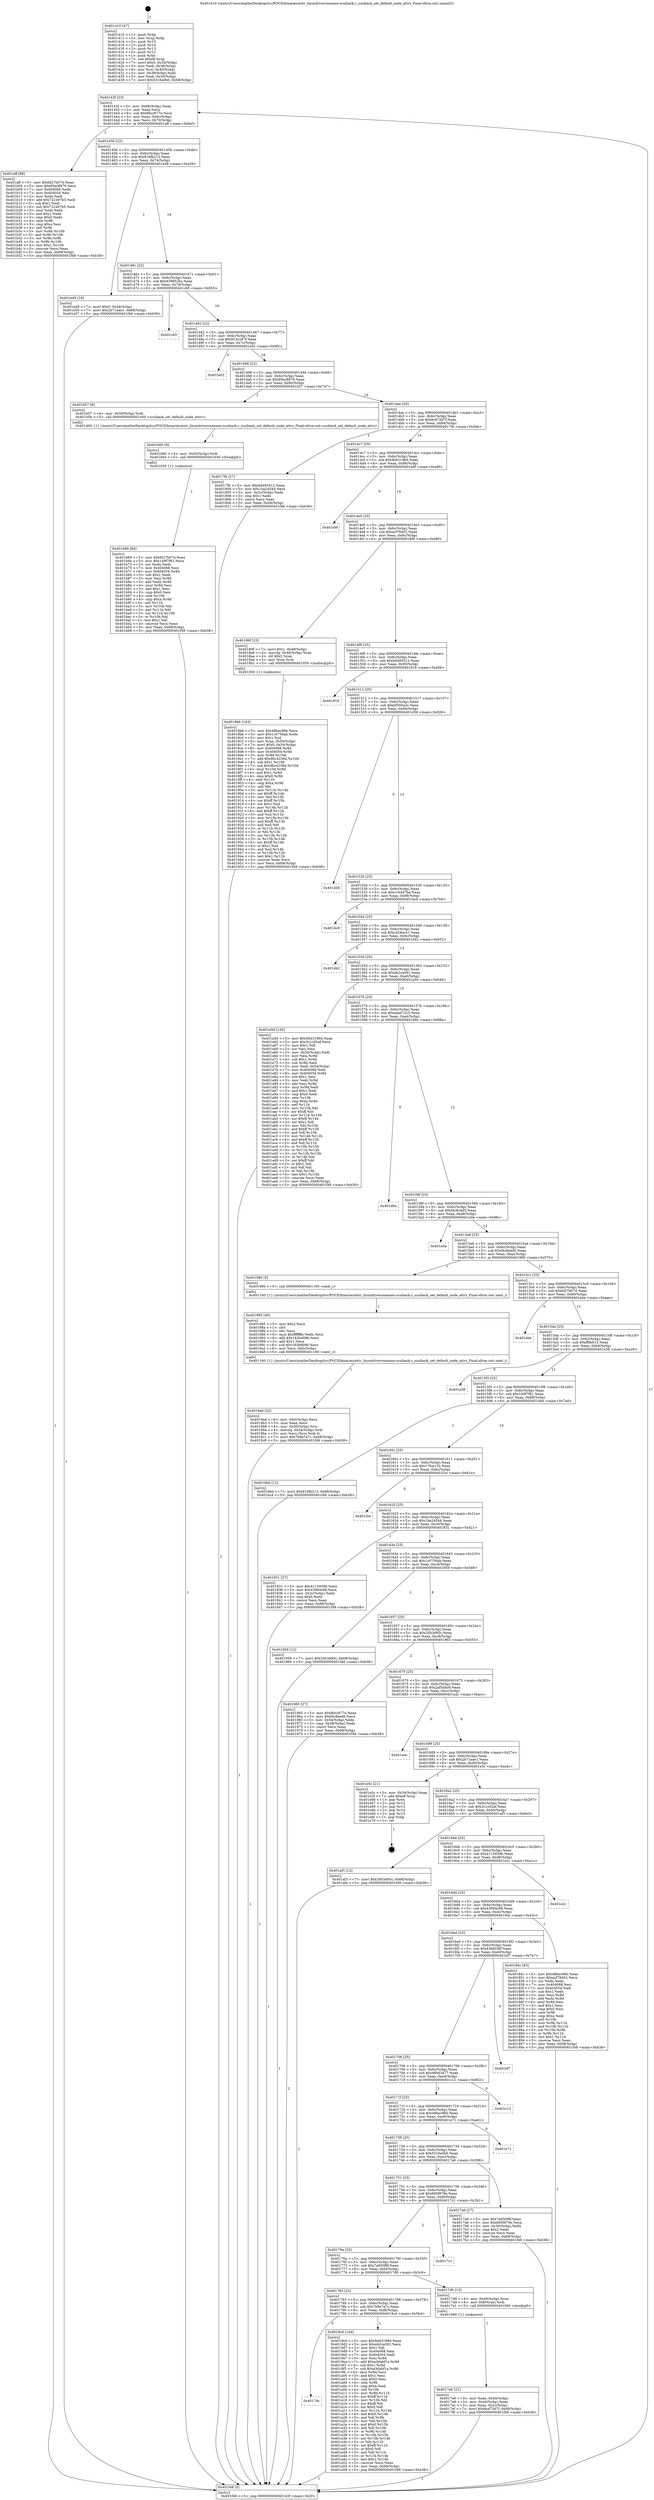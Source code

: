 digraph "0x401410" {
  label = "0x401410 (/mnt/c/Users/mathe/Desktop/tcc/POCII/binaries/extr_linuxdriversxenxen-scsiback.c_scsiback_set_default_node_attrs_Final-ollvm.out::main(0))"
  labelloc = "t"
  node[shape=record]

  Entry [label="",width=0.3,height=0.3,shape=circle,fillcolor=black,style=filled]
  "0x40143f" [label="{
     0x40143f [23]\l
     | [instrs]\l
     &nbsp;&nbsp;0x40143f \<+3\>: mov -0x68(%rbp),%eax\l
     &nbsp;&nbsp;0x401442 \<+2\>: mov %eax,%ecx\l
     &nbsp;&nbsp;0x401444 \<+6\>: sub $0x80cc677e,%ecx\l
     &nbsp;&nbsp;0x40144a \<+3\>: mov %eax,-0x6c(%rbp)\l
     &nbsp;&nbsp;0x40144d \<+3\>: mov %ecx,-0x70(%rbp)\l
     &nbsp;&nbsp;0x401450 \<+6\>: je 0000000000401aff \<main+0x6ef\>\l
  }"]
  "0x401aff" [label="{
     0x401aff [88]\l
     | [instrs]\l
     &nbsp;&nbsp;0x401aff \<+5\>: mov $0xfd27b07d,%eax\l
     &nbsp;&nbsp;0x401b04 \<+5\>: mov $0x95ec8876,%ecx\l
     &nbsp;&nbsp;0x401b09 \<+7\>: mov 0x404068,%edx\l
     &nbsp;&nbsp;0x401b10 \<+7\>: mov 0x404054,%esi\l
     &nbsp;&nbsp;0x401b17 \<+2\>: mov %edx,%edi\l
     &nbsp;&nbsp;0x401b19 \<+6\>: add $0x722497b5,%edi\l
     &nbsp;&nbsp;0x401b1f \<+3\>: sub $0x1,%edi\l
     &nbsp;&nbsp;0x401b22 \<+6\>: sub $0x722497b5,%edi\l
     &nbsp;&nbsp;0x401b28 \<+3\>: imul %edi,%edx\l
     &nbsp;&nbsp;0x401b2b \<+3\>: and $0x1,%edx\l
     &nbsp;&nbsp;0x401b2e \<+3\>: cmp $0x0,%edx\l
     &nbsp;&nbsp;0x401b31 \<+4\>: sete %r8b\l
     &nbsp;&nbsp;0x401b35 \<+3\>: cmp $0xa,%esi\l
     &nbsp;&nbsp;0x401b38 \<+4\>: setl %r9b\l
     &nbsp;&nbsp;0x401b3c \<+3\>: mov %r8b,%r10b\l
     &nbsp;&nbsp;0x401b3f \<+3\>: and %r9b,%r10b\l
     &nbsp;&nbsp;0x401b42 \<+3\>: xor %r9b,%r8b\l
     &nbsp;&nbsp;0x401b45 \<+3\>: or %r8b,%r10b\l
     &nbsp;&nbsp;0x401b48 \<+4\>: test $0x1,%r10b\l
     &nbsp;&nbsp;0x401b4c \<+3\>: cmovne %ecx,%eax\l
     &nbsp;&nbsp;0x401b4f \<+3\>: mov %eax,-0x68(%rbp)\l
     &nbsp;&nbsp;0x401b52 \<+5\>: jmp 0000000000401f48 \<main+0xb38\>\l
  }"]
  "0x401456" [label="{
     0x401456 [22]\l
     | [instrs]\l
     &nbsp;&nbsp;0x401456 \<+5\>: jmp 000000000040145b \<main+0x4b\>\l
     &nbsp;&nbsp;0x40145b \<+3\>: mov -0x6c(%rbp),%eax\l
     &nbsp;&nbsp;0x40145e \<+5\>: sub $0x816fb213,%eax\l
     &nbsp;&nbsp;0x401463 \<+3\>: mov %eax,-0x74(%rbp)\l
     &nbsp;&nbsp;0x401466 \<+6\>: je 0000000000401e49 \<main+0xa39\>\l
  }"]
  Exit [label="",width=0.3,height=0.3,shape=circle,fillcolor=black,style=filled,peripheries=2]
  "0x401e49" [label="{
     0x401e49 [19]\l
     | [instrs]\l
     &nbsp;&nbsp;0x401e49 \<+7\>: movl $0x0,-0x34(%rbp)\l
     &nbsp;&nbsp;0x401e50 \<+7\>: movl $0x2b71aae1,-0x68(%rbp)\l
     &nbsp;&nbsp;0x401e57 \<+5\>: jmp 0000000000401f48 \<main+0xb38\>\l
  }"]
  "0x40146c" [label="{
     0x40146c [22]\l
     | [instrs]\l
     &nbsp;&nbsp;0x40146c \<+5\>: jmp 0000000000401471 \<main+0x61\>\l
     &nbsp;&nbsp;0x401471 \<+3\>: mov -0x6c(%rbp),%eax\l
     &nbsp;&nbsp;0x401474 \<+5\>: sub $0x839952bc,%eax\l
     &nbsp;&nbsp;0x401479 \<+3\>: mov %eax,-0x78(%rbp)\l
     &nbsp;&nbsp;0x40147c \<+6\>: je 0000000000401c65 \<main+0x855\>\l
  }"]
  "0x401b69" [label="{
     0x401b69 [84]\l
     | [instrs]\l
     &nbsp;&nbsp;0x401b69 \<+5\>: mov $0xfd27b07d,%eax\l
     &nbsp;&nbsp;0x401b6e \<+5\>: mov $0x149f7f81,%ecx\l
     &nbsp;&nbsp;0x401b73 \<+2\>: xor %edx,%edx\l
     &nbsp;&nbsp;0x401b75 \<+7\>: mov 0x404068,%esi\l
     &nbsp;&nbsp;0x401b7c \<+8\>: mov 0x404054,%r8d\l
     &nbsp;&nbsp;0x401b84 \<+3\>: sub $0x1,%edx\l
     &nbsp;&nbsp;0x401b87 \<+3\>: mov %esi,%r9d\l
     &nbsp;&nbsp;0x401b8a \<+3\>: add %edx,%r9d\l
     &nbsp;&nbsp;0x401b8d \<+4\>: imul %r9d,%esi\l
     &nbsp;&nbsp;0x401b91 \<+3\>: and $0x1,%esi\l
     &nbsp;&nbsp;0x401b94 \<+3\>: cmp $0x0,%esi\l
     &nbsp;&nbsp;0x401b97 \<+4\>: sete %r10b\l
     &nbsp;&nbsp;0x401b9b \<+4\>: cmp $0xa,%r8d\l
     &nbsp;&nbsp;0x401b9f \<+4\>: setl %r11b\l
     &nbsp;&nbsp;0x401ba3 \<+3\>: mov %r10b,%bl\l
     &nbsp;&nbsp;0x401ba6 \<+3\>: and %r11b,%bl\l
     &nbsp;&nbsp;0x401ba9 \<+3\>: xor %r11b,%r10b\l
     &nbsp;&nbsp;0x401bac \<+3\>: or %r10b,%bl\l
     &nbsp;&nbsp;0x401baf \<+3\>: test $0x1,%bl\l
     &nbsp;&nbsp;0x401bb2 \<+3\>: cmovne %ecx,%eax\l
     &nbsp;&nbsp;0x401bb5 \<+3\>: mov %eax,-0x68(%rbp)\l
     &nbsp;&nbsp;0x401bb8 \<+5\>: jmp 0000000000401f48 \<main+0xb38\>\l
  }"]
  "0x401c65" [label="{
     0x401c65\l
  }", style=dashed]
  "0x401482" [label="{
     0x401482 [22]\l
     | [instrs]\l
     &nbsp;&nbsp;0x401482 \<+5\>: jmp 0000000000401487 \<main+0x77\>\l
     &nbsp;&nbsp;0x401487 \<+3\>: mov -0x6c(%rbp),%eax\l
     &nbsp;&nbsp;0x40148a \<+5\>: sub $0x913c287f,%eax\l
     &nbsp;&nbsp;0x40148f \<+3\>: mov %eax,-0x7c(%rbp)\l
     &nbsp;&nbsp;0x401492 \<+6\>: je 0000000000401e02 \<main+0x9f2\>\l
  }"]
  "0x401b60" [label="{
     0x401b60 [9]\l
     | [instrs]\l
     &nbsp;&nbsp;0x401b60 \<+4\>: mov -0x50(%rbp),%rdi\l
     &nbsp;&nbsp;0x401b64 \<+5\>: call 0000000000401030 \<free@plt\>\l
     | [calls]\l
     &nbsp;&nbsp;0x401030 \{1\} (unknown)\l
  }"]
  "0x401e02" [label="{
     0x401e02\l
  }", style=dashed]
  "0x401498" [label="{
     0x401498 [22]\l
     | [instrs]\l
     &nbsp;&nbsp;0x401498 \<+5\>: jmp 000000000040149d \<main+0x8d\>\l
     &nbsp;&nbsp;0x40149d \<+3\>: mov -0x6c(%rbp),%eax\l
     &nbsp;&nbsp;0x4014a0 \<+5\>: sub $0x95ec8876,%eax\l
     &nbsp;&nbsp;0x4014a5 \<+3\>: mov %eax,-0x80(%rbp)\l
     &nbsp;&nbsp;0x4014a8 \<+6\>: je 0000000000401b57 \<main+0x747\>\l
  }"]
  "0x40179c" [label="{
     0x40179c\l
  }", style=dashed]
  "0x401b57" [label="{
     0x401b57 [9]\l
     | [instrs]\l
     &nbsp;&nbsp;0x401b57 \<+4\>: mov -0x50(%rbp),%rdi\l
     &nbsp;&nbsp;0x401b5b \<+5\>: call 0000000000401400 \<scsiback_set_default_node_attrs\>\l
     | [calls]\l
     &nbsp;&nbsp;0x401400 \{1\} (/mnt/c/Users/mathe/Desktop/tcc/POCII/binaries/extr_linuxdriversxenxen-scsiback.c_scsiback_set_default_node_attrs_Final-ollvm.out::scsiback_set_default_node_attrs)\l
  }"]
  "0x4014ae" [label="{
     0x4014ae [25]\l
     | [instrs]\l
     &nbsp;&nbsp;0x4014ae \<+5\>: jmp 00000000004014b3 \<main+0xa3\>\l
     &nbsp;&nbsp;0x4014b3 \<+3\>: mov -0x6c(%rbp),%eax\l
     &nbsp;&nbsp;0x4014b6 \<+5\>: sub $0x9cd73d7f,%eax\l
     &nbsp;&nbsp;0x4014bb \<+6\>: mov %eax,-0x84(%rbp)\l
     &nbsp;&nbsp;0x4014c1 \<+6\>: je 00000000004017fb \<main+0x3eb\>\l
  }"]
  "0x4019cd" [label="{
     0x4019cd [144]\l
     | [instrs]\l
     &nbsp;&nbsp;0x4019cd \<+5\>: mov $0x9d43196d,%eax\l
     &nbsp;&nbsp;0x4019d2 \<+5\>: mov $0xeb2ca591,%ecx\l
     &nbsp;&nbsp;0x4019d7 \<+2\>: mov $0x1,%dl\l
     &nbsp;&nbsp;0x4019d9 \<+7\>: mov 0x404068,%esi\l
     &nbsp;&nbsp;0x4019e0 \<+7\>: mov 0x404054,%edi\l
     &nbsp;&nbsp;0x4019e7 \<+3\>: mov %esi,%r8d\l
     &nbsp;&nbsp;0x4019ea \<+7\>: add $0xa3dabf1a,%r8d\l
     &nbsp;&nbsp;0x4019f1 \<+4\>: sub $0x1,%r8d\l
     &nbsp;&nbsp;0x4019f5 \<+7\>: sub $0xa3dabf1a,%r8d\l
     &nbsp;&nbsp;0x4019fc \<+4\>: imul %r8d,%esi\l
     &nbsp;&nbsp;0x401a00 \<+3\>: and $0x1,%esi\l
     &nbsp;&nbsp;0x401a03 \<+3\>: cmp $0x0,%esi\l
     &nbsp;&nbsp;0x401a06 \<+4\>: sete %r9b\l
     &nbsp;&nbsp;0x401a0a \<+3\>: cmp $0xa,%edi\l
     &nbsp;&nbsp;0x401a0d \<+4\>: setl %r10b\l
     &nbsp;&nbsp;0x401a11 \<+3\>: mov %r9b,%r11b\l
     &nbsp;&nbsp;0x401a14 \<+4\>: xor $0xff,%r11b\l
     &nbsp;&nbsp;0x401a18 \<+3\>: mov %r10b,%bl\l
     &nbsp;&nbsp;0x401a1b \<+3\>: xor $0xff,%bl\l
     &nbsp;&nbsp;0x401a1e \<+3\>: xor $0x0,%dl\l
     &nbsp;&nbsp;0x401a21 \<+3\>: mov %r11b,%r14b\l
     &nbsp;&nbsp;0x401a24 \<+4\>: and $0x0,%r14b\l
     &nbsp;&nbsp;0x401a28 \<+3\>: and %dl,%r9b\l
     &nbsp;&nbsp;0x401a2b \<+3\>: mov %bl,%r15b\l
     &nbsp;&nbsp;0x401a2e \<+4\>: and $0x0,%r15b\l
     &nbsp;&nbsp;0x401a32 \<+3\>: and %dl,%r10b\l
     &nbsp;&nbsp;0x401a35 \<+3\>: or %r9b,%r14b\l
     &nbsp;&nbsp;0x401a38 \<+3\>: or %r10b,%r15b\l
     &nbsp;&nbsp;0x401a3b \<+3\>: xor %r15b,%r14b\l
     &nbsp;&nbsp;0x401a3e \<+3\>: or %bl,%r11b\l
     &nbsp;&nbsp;0x401a41 \<+4\>: xor $0xff,%r11b\l
     &nbsp;&nbsp;0x401a45 \<+3\>: or $0x0,%dl\l
     &nbsp;&nbsp;0x401a48 \<+3\>: and %dl,%r11b\l
     &nbsp;&nbsp;0x401a4b \<+3\>: or %r11b,%r14b\l
     &nbsp;&nbsp;0x401a4e \<+4\>: test $0x1,%r14b\l
     &nbsp;&nbsp;0x401a52 \<+3\>: cmovne %ecx,%eax\l
     &nbsp;&nbsp;0x401a55 \<+3\>: mov %eax,-0x68(%rbp)\l
     &nbsp;&nbsp;0x401a58 \<+5\>: jmp 0000000000401f48 \<main+0xb38\>\l
  }"]
  "0x4017fb" [label="{
     0x4017fb [27]\l
     | [instrs]\l
     &nbsp;&nbsp;0x4017fb \<+5\>: mov $0xbd493512,%eax\l
     &nbsp;&nbsp;0x401800 \<+5\>: mov $0x1ba24544,%ecx\l
     &nbsp;&nbsp;0x401805 \<+3\>: mov -0x2c(%rbp),%edx\l
     &nbsp;&nbsp;0x401808 \<+3\>: cmp $0x1,%edx\l
     &nbsp;&nbsp;0x40180b \<+3\>: cmovl %ecx,%eax\l
     &nbsp;&nbsp;0x40180e \<+3\>: mov %eax,-0x68(%rbp)\l
     &nbsp;&nbsp;0x401811 \<+5\>: jmp 0000000000401f48 \<main+0xb38\>\l
  }"]
  "0x4014c7" [label="{
     0x4014c7 [25]\l
     | [instrs]\l
     &nbsp;&nbsp;0x4014c7 \<+5\>: jmp 00000000004014cc \<main+0xbc\>\l
     &nbsp;&nbsp;0x4014cc \<+3\>: mov -0x6c(%rbp),%eax\l
     &nbsp;&nbsp;0x4014cf \<+5\>: sub $0x9d43196d,%eax\l
     &nbsp;&nbsp;0x4014d4 \<+6\>: mov %eax,-0x88(%rbp)\l
     &nbsp;&nbsp;0x4014da \<+6\>: je 0000000000401e9f \<main+0xa8f\>\l
  }"]
  "0x4019ad" [label="{
     0x4019ad [32]\l
     | [instrs]\l
     &nbsp;&nbsp;0x4019ad \<+6\>: mov -0xfc(%rbp),%ecx\l
     &nbsp;&nbsp;0x4019b3 \<+3\>: imul %eax,%ecx\l
     &nbsp;&nbsp;0x4019b6 \<+4\>: mov -0x50(%rbp),%rsi\l
     &nbsp;&nbsp;0x4019ba \<+4\>: movslq -0x54(%rbp),%rdi\l
     &nbsp;&nbsp;0x4019be \<+3\>: mov %ecx,(%rsi,%rdi,4)\l
     &nbsp;&nbsp;0x4019c1 \<+7\>: movl $0x7b9e7a7c,-0x68(%rbp)\l
     &nbsp;&nbsp;0x4019c8 \<+5\>: jmp 0000000000401f48 \<main+0xb38\>\l
  }"]
  "0x401e9f" [label="{
     0x401e9f\l
  }", style=dashed]
  "0x4014e0" [label="{
     0x4014e0 [25]\l
     | [instrs]\l
     &nbsp;&nbsp;0x4014e0 \<+5\>: jmp 00000000004014e5 \<main+0xd5\>\l
     &nbsp;&nbsp;0x4014e5 \<+3\>: mov -0x6c(%rbp),%eax\l
     &nbsp;&nbsp;0x4014e8 \<+5\>: sub $0xacf78402,%eax\l
     &nbsp;&nbsp;0x4014ed \<+6\>: mov %eax,-0x8c(%rbp)\l
     &nbsp;&nbsp;0x4014f3 \<+6\>: je 000000000040189f \<main+0x48f\>\l
  }"]
  "0x401985" [label="{
     0x401985 [40]\l
     | [instrs]\l
     &nbsp;&nbsp;0x401985 \<+5\>: mov $0x2,%ecx\l
     &nbsp;&nbsp;0x40198a \<+1\>: cltd\l
     &nbsp;&nbsp;0x40198b \<+2\>: idiv %ecx\l
     &nbsp;&nbsp;0x40198d \<+6\>: imul $0xfffffffe,%edx,%ecx\l
     &nbsp;&nbsp;0x401993 \<+6\>: add $0x183bd096,%ecx\l
     &nbsp;&nbsp;0x401999 \<+3\>: add $0x1,%ecx\l
     &nbsp;&nbsp;0x40199c \<+6\>: sub $0x183bd096,%ecx\l
     &nbsp;&nbsp;0x4019a2 \<+6\>: mov %ecx,-0xfc(%rbp)\l
     &nbsp;&nbsp;0x4019a8 \<+5\>: call 0000000000401160 \<next_i\>\l
     | [calls]\l
     &nbsp;&nbsp;0x401160 \{1\} (/mnt/c/Users/mathe/Desktop/tcc/POCII/binaries/extr_linuxdriversxenxen-scsiback.c_scsiback_set_default_node_attrs_Final-ollvm.out::next_i)\l
  }"]
  "0x40189f" [label="{
     0x40189f [23]\l
     | [instrs]\l
     &nbsp;&nbsp;0x40189f \<+7\>: movl $0x1,-0x48(%rbp)\l
     &nbsp;&nbsp;0x4018a6 \<+4\>: movslq -0x48(%rbp),%rax\l
     &nbsp;&nbsp;0x4018aa \<+4\>: shl $0x2,%rax\l
     &nbsp;&nbsp;0x4018ae \<+3\>: mov %rax,%rdi\l
     &nbsp;&nbsp;0x4018b1 \<+5\>: call 0000000000401050 \<malloc@plt\>\l
     | [calls]\l
     &nbsp;&nbsp;0x401050 \{1\} (unknown)\l
  }"]
  "0x4014f9" [label="{
     0x4014f9 [25]\l
     | [instrs]\l
     &nbsp;&nbsp;0x4014f9 \<+5\>: jmp 00000000004014fe \<main+0xee\>\l
     &nbsp;&nbsp;0x4014fe \<+3\>: mov -0x6c(%rbp),%eax\l
     &nbsp;&nbsp;0x401501 \<+5\>: sub $0xbd493512,%eax\l
     &nbsp;&nbsp;0x401506 \<+6\>: mov %eax,-0x90(%rbp)\l
     &nbsp;&nbsp;0x40150c \<+6\>: je 0000000000401816 \<main+0x406\>\l
  }"]
  "0x4018b6" [label="{
     0x4018b6 [163]\l
     | [instrs]\l
     &nbsp;&nbsp;0x4018b6 \<+5\>: mov $0x48bec96b,%ecx\l
     &nbsp;&nbsp;0x4018bb \<+5\>: mov $0x1c0756ab,%edx\l
     &nbsp;&nbsp;0x4018c0 \<+3\>: mov $0x1,%sil\l
     &nbsp;&nbsp;0x4018c3 \<+4\>: mov %rax,-0x50(%rbp)\l
     &nbsp;&nbsp;0x4018c7 \<+7\>: movl $0x0,-0x54(%rbp)\l
     &nbsp;&nbsp;0x4018ce \<+8\>: mov 0x404068,%r8d\l
     &nbsp;&nbsp;0x4018d6 \<+8\>: mov 0x404054,%r9d\l
     &nbsp;&nbsp;0x4018de \<+3\>: mov %r8d,%r10d\l
     &nbsp;&nbsp;0x4018e1 \<+7\>: add $0x9bc4236d,%r10d\l
     &nbsp;&nbsp;0x4018e8 \<+4\>: sub $0x1,%r10d\l
     &nbsp;&nbsp;0x4018ec \<+7\>: sub $0x9bc4236d,%r10d\l
     &nbsp;&nbsp;0x4018f3 \<+4\>: imul %r10d,%r8d\l
     &nbsp;&nbsp;0x4018f7 \<+4\>: and $0x1,%r8d\l
     &nbsp;&nbsp;0x4018fb \<+4\>: cmp $0x0,%r8d\l
     &nbsp;&nbsp;0x4018ff \<+4\>: sete %r11b\l
     &nbsp;&nbsp;0x401903 \<+4\>: cmp $0xa,%r9d\l
     &nbsp;&nbsp;0x401907 \<+3\>: setl %bl\l
     &nbsp;&nbsp;0x40190a \<+3\>: mov %r11b,%r14b\l
     &nbsp;&nbsp;0x40190d \<+4\>: xor $0xff,%r14b\l
     &nbsp;&nbsp;0x401911 \<+3\>: mov %bl,%r15b\l
     &nbsp;&nbsp;0x401914 \<+4\>: xor $0xff,%r15b\l
     &nbsp;&nbsp;0x401918 \<+4\>: xor $0x1,%sil\l
     &nbsp;&nbsp;0x40191c \<+3\>: mov %r14b,%r12b\l
     &nbsp;&nbsp;0x40191f \<+4\>: and $0xff,%r12b\l
     &nbsp;&nbsp;0x401923 \<+3\>: and %sil,%r11b\l
     &nbsp;&nbsp;0x401926 \<+3\>: mov %r15b,%r13b\l
     &nbsp;&nbsp;0x401929 \<+4\>: and $0xff,%r13b\l
     &nbsp;&nbsp;0x40192d \<+3\>: and %sil,%bl\l
     &nbsp;&nbsp;0x401930 \<+3\>: or %r11b,%r12b\l
     &nbsp;&nbsp;0x401933 \<+3\>: or %bl,%r13b\l
     &nbsp;&nbsp;0x401936 \<+3\>: xor %r13b,%r12b\l
     &nbsp;&nbsp;0x401939 \<+3\>: or %r15b,%r14b\l
     &nbsp;&nbsp;0x40193c \<+4\>: xor $0xff,%r14b\l
     &nbsp;&nbsp;0x401940 \<+4\>: or $0x1,%sil\l
     &nbsp;&nbsp;0x401944 \<+3\>: and %sil,%r14b\l
     &nbsp;&nbsp;0x401947 \<+3\>: or %r14b,%r12b\l
     &nbsp;&nbsp;0x40194a \<+4\>: test $0x1,%r12b\l
     &nbsp;&nbsp;0x40194e \<+3\>: cmovne %edx,%ecx\l
     &nbsp;&nbsp;0x401951 \<+3\>: mov %ecx,-0x68(%rbp)\l
     &nbsp;&nbsp;0x401954 \<+5\>: jmp 0000000000401f48 \<main+0xb38\>\l
  }"]
  "0x401816" [label="{
     0x401816\l
  }", style=dashed]
  "0x401512" [label="{
     0x401512 [25]\l
     | [instrs]\l
     &nbsp;&nbsp;0x401512 \<+5\>: jmp 0000000000401517 \<main+0x107\>\l
     &nbsp;&nbsp;0x401517 \<+3\>: mov -0x6c(%rbp),%eax\l
     &nbsp;&nbsp;0x40151a \<+5\>: sub $0xbf595a2c,%eax\l
     &nbsp;&nbsp;0x40151f \<+6\>: mov %eax,-0x94(%rbp)\l
     &nbsp;&nbsp;0x401525 \<+6\>: je 0000000000401d36 \<main+0x926\>\l
  }"]
  "0x4017e6" [label="{
     0x4017e6 [21]\l
     | [instrs]\l
     &nbsp;&nbsp;0x4017e6 \<+3\>: mov %eax,-0x44(%rbp)\l
     &nbsp;&nbsp;0x4017e9 \<+3\>: mov -0x44(%rbp),%eax\l
     &nbsp;&nbsp;0x4017ec \<+3\>: mov %eax,-0x2c(%rbp)\l
     &nbsp;&nbsp;0x4017ef \<+7\>: movl $0x9cd73d7f,-0x68(%rbp)\l
     &nbsp;&nbsp;0x4017f6 \<+5\>: jmp 0000000000401f48 \<main+0xb38\>\l
  }"]
  "0x401d36" [label="{
     0x401d36\l
  }", style=dashed]
  "0x40152b" [label="{
     0x40152b [25]\l
     | [instrs]\l
     &nbsp;&nbsp;0x40152b \<+5\>: jmp 0000000000401530 \<main+0x120\>\l
     &nbsp;&nbsp;0x401530 \<+3\>: mov -0x6c(%rbp),%eax\l
     &nbsp;&nbsp;0x401533 \<+5\>: sub $0xc164d7ba,%eax\l
     &nbsp;&nbsp;0x401538 \<+6\>: mov %eax,-0x98(%rbp)\l
     &nbsp;&nbsp;0x40153e \<+6\>: je 0000000000401bc9 \<main+0x7b9\>\l
  }"]
  "0x401783" [label="{
     0x401783 [25]\l
     | [instrs]\l
     &nbsp;&nbsp;0x401783 \<+5\>: jmp 0000000000401788 \<main+0x378\>\l
     &nbsp;&nbsp;0x401788 \<+3\>: mov -0x6c(%rbp),%eax\l
     &nbsp;&nbsp;0x40178b \<+5\>: sub $0x7b9e7a7c,%eax\l
     &nbsp;&nbsp;0x401790 \<+6\>: mov %eax,-0xf8(%rbp)\l
     &nbsp;&nbsp;0x401796 \<+6\>: je 00000000004019cd \<main+0x5bd\>\l
  }"]
  "0x401bc9" [label="{
     0x401bc9\l
  }", style=dashed]
  "0x401544" [label="{
     0x401544 [25]\l
     | [instrs]\l
     &nbsp;&nbsp;0x401544 \<+5\>: jmp 0000000000401549 \<main+0x139\>\l
     &nbsp;&nbsp;0x401549 \<+3\>: mov -0x6c(%rbp),%eax\l
     &nbsp;&nbsp;0x40154c \<+5\>: sub $0xc428ac41,%eax\l
     &nbsp;&nbsp;0x401551 \<+6\>: mov %eax,-0x9c(%rbp)\l
     &nbsp;&nbsp;0x401557 \<+6\>: je 0000000000401d42 \<main+0x932\>\l
  }"]
  "0x4017d9" [label="{
     0x4017d9 [13]\l
     | [instrs]\l
     &nbsp;&nbsp;0x4017d9 \<+4\>: mov -0x40(%rbp),%rax\l
     &nbsp;&nbsp;0x4017dd \<+4\>: mov 0x8(%rax),%rdi\l
     &nbsp;&nbsp;0x4017e1 \<+5\>: call 0000000000401060 \<atoi@plt\>\l
     | [calls]\l
     &nbsp;&nbsp;0x401060 \{1\} (unknown)\l
  }"]
  "0x401d42" [label="{
     0x401d42\l
  }", style=dashed]
  "0x40155d" [label="{
     0x40155d [25]\l
     | [instrs]\l
     &nbsp;&nbsp;0x40155d \<+5\>: jmp 0000000000401562 \<main+0x152\>\l
     &nbsp;&nbsp;0x401562 \<+3\>: mov -0x6c(%rbp),%eax\l
     &nbsp;&nbsp;0x401565 \<+5\>: sub $0xeb2ca591,%eax\l
     &nbsp;&nbsp;0x40156a \<+6\>: mov %eax,-0xa0(%rbp)\l
     &nbsp;&nbsp;0x401570 \<+6\>: je 0000000000401a5d \<main+0x64d\>\l
  }"]
  "0x40176a" [label="{
     0x40176a [25]\l
     | [instrs]\l
     &nbsp;&nbsp;0x40176a \<+5\>: jmp 000000000040176f \<main+0x35f\>\l
     &nbsp;&nbsp;0x40176f \<+3\>: mov -0x6c(%rbp),%eax\l
     &nbsp;&nbsp;0x401772 \<+5\>: sub $0x7a650f8f,%eax\l
     &nbsp;&nbsp;0x401777 \<+6\>: mov %eax,-0xf4(%rbp)\l
     &nbsp;&nbsp;0x40177d \<+6\>: je 00000000004017d9 \<main+0x3c9\>\l
  }"]
  "0x401a5d" [label="{
     0x401a5d [150]\l
     | [instrs]\l
     &nbsp;&nbsp;0x401a5d \<+5\>: mov $0x9d43196d,%eax\l
     &nbsp;&nbsp;0x401a62 \<+5\>: mov $0x3c1c02af,%ecx\l
     &nbsp;&nbsp;0x401a67 \<+2\>: mov $0x1,%dl\l
     &nbsp;&nbsp;0x401a69 \<+2\>: xor %esi,%esi\l
     &nbsp;&nbsp;0x401a6b \<+3\>: mov -0x54(%rbp),%edi\l
     &nbsp;&nbsp;0x401a6e \<+3\>: mov %esi,%r8d\l
     &nbsp;&nbsp;0x401a71 \<+4\>: sub $0x1,%r8d\l
     &nbsp;&nbsp;0x401a75 \<+3\>: sub %r8d,%edi\l
     &nbsp;&nbsp;0x401a78 \<+3\>: mov %edi,-0x54(%rbp)\l
     &nbsp;&nbsp;0x401a7b \<+7\>: mov 0x404068,%edi\l
     &nbsp;&nbsp;0x401a82 \<+8\>: mov 0x404054,%r8d\l
     &nbsp;&nbsp;0x401a8a \<+3\>: sub $0x1,%esi\l
     &nbsp;&nbsp;0x401a8d \<+3\>: mov %edi,%r9d\l
     &nbsp;&nbsp;0x401a90 \<+3\>: add %esi,%r9d\l
     &nbsp;&nbsp;0x401a93 \<+4\>: imul %r9d,%edi\l
     &nbsp;&nbsp;0x401a97 \<+3\>: and $0x1,%edi\l
     &nbsp;&nbsp;0x401a9a \<+3\>: cmp $0x0,%edi\l
     &nbsp;&nbsp;0x401a9d \<+4\>: sete %r10b\l
     &nbsp;&nbsp;0x401aa1 \<+4\>: cmp $0xa,%r8d\l
     &nbsp;&nbsp;0x401aa5 \<+4\>: setl %r11b\l
     &nbsp;&nbsp;0x401aa9 \<+3\>: mov %r10b,%bl\l
     &nbsp;&nbsp;0x401aac \<+3\>: xor $0xff,%bl\l
     &nbsp;&nbsp;0x401aaf \<+3\>: mov %r11b,%r14b\l
     &nbsp;&nbsp;0x401ab2 \<+4\>: xor $0xff,%r14b\l
     &nbsp;&nbsp;0x401ab6 \<+3\>: xor $0x1,%dl\l
     &nbsp;&nbsp;0x401ab9 \<+3\>: mov %bl,%r15b\l
     &nbsp;&nbsp;0x401abc \<+4\>: and $0xff,%r15b\l
     &nbsp;&nbsp;0x401ac0 \<+3\>: and %dl,%r10b\l
     &nbsp;&nbsp;0x401ac3 \<+3\>: mov %r14b,%r12b\l
     &nbsp;&nbsp;0x401ac6 \<+4\>: and $0xff,%r12b\l
     &nbsp;&nbsp;0x401aca \<+3\>: and %dl,%r11b\l
     &nbsp;&nbsp;0x401acd \<+3\>: or %r10b,%r15b\l
     &nbsp;&nbsp;0x401ad0 \<+3\>: or %r11b,%r12b\l
     &nbsp;&nbsp;0x401ad3 \<+3\>: xor %r12b,%r15b\l
     &nbsp;&nbsp;0x401ad6 \<+3\>: or %r14b,%bl\l
     &nbsp;&nbsp;0x401ad9 \<+3\>: xor $0xff,%bl\l
     &nbsp;&nbsp;0x401adc \<+3\>: or $0x1,%dl\l
     &nbsp;&nbsp;0x401adf \<+2\>: and %dl,%bl\l
     &nbsp;&nbsp;0x401ae1 \<+3\>: or %bl,%r15b\l
     &nbsp;&nbsp;0x401ae4 \<+4\>: test $0x1,%r15b\l
     &nbsp;&nbsp;0x401ae8 \<+3\>: cmovne %ecx,%eax\l
     &nbsp;&nbsp;0x401aeb \<+3\>: mov %eax,-0x68(%rbp)\l
     &nbsp;&nbsp;0x401aee \<+5\>: jmp 0000000000401f48 \<main+0xb38\>\l
  }"]
  "0x401576" [label="{
     0x401576 [25]\l
     | [instrs]\l
     &nbsp;&nbsp;0x401576 \<+5\>: jmp 000000000040157b \<main+0x16b\>\l
     &nbsp;&nbsp;0x40157b \<+3\>: mov -0x6c(%rbp),%eax\l
     &nbsp;&nbsp;0x40157e \<+5\>: sub $0xeead72c3,%eax\l
     &nbsp;&nbsp;0x401583 \<+6\>: mov %eax,-0xa4(%rbp)\l
     &nbsp;&nbsp;0x401589 \<+6\>: je 0000000000401d9a \<main+0x98a\>\l
  }"]
  "0x4017c1" [label="{
     0x4017c1\l
  }", style=dashed]
  "0x401d9a" [label="{
     0x401d9a\l
  }", style=dashed]
  "0x40158f" [label="{
     0x40158f [25]\l
     | [instrs]\l
     &nbsp;&nbsp;0x40158f \<+5\>: jmp 0000000000401594 \<main+0x184\>\l
     &nbsp;&nbsp;0x401594 \<+3\>: mov -0x6c(%rbp),%eax\l
     &nbsp;&nbsp;0x401597 \<+5\>: sub $0xf4c8c4d5,%eax\l
     &nbsp;&nbsp;0x40159c \<+6\>: mov %eax,-0xa8(%rbp)\l
     &nbsp;&nbsp;0x4015a2 \<+6\>: je 0000000000401e0e \<main+0x9fe\>\l
  }"]
  "0x401410" [label="{
     0x401410 [47]\l
     | [instrs]\l
     &nbsp;&nbsp;0x401410 \<+1\>: push %rbp\l
     &nbsp;&nbsp;0x401411 \<+3\>: mov %rsp,%rbp\l
     &nbsp;&nbsp;0x401414 \<+2\>: push %r15\l
     &nbsp;&nbsp;0x401416 \<+2\>: push %r14\l
     &nbsp;&nbsp;0x401418 \<+2\>: push %r13\l
     &nbsp;&nbsp;0x40141a \<+2\>: push %r12\l
     &nbsp;&nbsp;0x40141c \<+1\>: push %rbx\l
     &nbsp;&nbsp;0x40141d \<+7\>: sub $0xe8,%rsp\l
     &nbsp;&nbsp;0x401424 \<+7\>: movl $0x0,-0x34(%rbp)\l
     &nbsp;&nbsp;0x40142b \<+3\>: mov %edi,-0x38(%rbp)\l
     &nbsp;&nbsp;0x40142e \<+4\>: mov %rsi,-0x40(%rbp)\l
     &nbsp;&nbsp;0x401432 \<+3\>: mov -0x38(%rbp),%edi\l
     &nbsp;&nbsp;0x401435 \<+3\>: mov %edi,-0x30(%rbp)\l
     &nbsp;&nbsp;0x401438 \<+7\>: movl $0x5316a0b0,-0x68(%rbp)\l
  }"]
  "0x401e0e" [label="{
     0x401e0e\l
  }", style=dashed]
  "0x4015a8" [label="{
     0x4015a8 [25]\l
     | [instrs]\l
     &nbsp;&nbsp;0x4015a8 \<+5\>: jmp 00000000004015ad \<main+0x19d\>\l
     &nbsp;&nbsp;0x4015ad \<+3\>: mov -0x6c(%rbp),%eax\l
     &nbsp;&nbsp;0x4015b0 \<+5\>: sub $0xf4c8eed0,%eax\l
     &nbsp;&nbsp;0x4015b5 \<+6\>: mov %eax,-0xac(%rbp)\l
     &nbsp;&nbsp;0x4015bb \<+6\>: je 0000000000401980 \<main+0x570\>\l
  }"]
  "0x401f48" [label="{
     0x401f48 [5]\l
     | [instrs]\l
     &nbsp;&nbsp;0x401f48 \<+5\>: jmp 000000000040143f \<main+0x2f\>\l
  }"]
  "0x401980" [label="{
     0x401980 [5]\l
     | [instrs]\l
     &nbsp;&nbsp;0x401980 \<+5\>: call 0000000000401160 \<next_i\>\l
     | [calls]\l
     &nbsp;&nbsp;0x401160 \{1\} (/mnt/c/Users/mathe/Desktop/tcc/POCII/binaries/extr_linuxdriversxenxen-scsiback.c_scsiback_set_default_node_attrs_Final-ollvm.out::next_i)\l
  }"]
  "0x4015c1" [label="{
     0x4015c1 [25]\l
     | [instrs]\l
     &nbsp;&nbsp;0x4015c1 \<+5\>: jmp 00000000004015c6 \<main+0x1b6\>\l
     &nbsp;&nbsp;0x4015c6 \<+3\>: mov -0x6c(%rbp),%eax\l
     &nbsp;&nbsp;0x4015c9 \<+5\>: sub $0xfd27b07d,%eax\l
     &nbsp;&nbsp;0x4015ce \<+6\>: mov %eax,-0xb0(%rbp)\l
     &nbsp;&nbsp;0x4015d4 \<+6\>: je 0000000000401ebe \<main+0xaae\>\l
  }"]
  "0x401751" [label="{
     0x401751 [25]\l
     | [instrs]\l
     &nbsp;&nbsp;0x401751 \<+5\>: jmp 0000000000401756 \<main+0x346\>\l
     &nbsp;&nbsp;0x401756 \<+3\>: mov -0x6c(%rbp),%eax\l
     &nbsp;&nbsp;0x401759 \<+5\>: sub $0x685f879e,%eax\l
     &nbsp;&nbsp;0x40175e \<+6\>: mov %eax,-0xf0(%rbp)\l
     &nbsp;&nbsp;0x401764 \<+6\>: je 00000000004017c1 \<main+0x3b1\>\l
  }"]
  "0x401ebe" [label="{
     0x401ebe\l
  }", style=dashed]
  "0x4015da" [label="{
     0x4015da [25]\l
     | [instrs]\l
     &nbsp;&nbsp;0x4015da \<+5\>: jmp 00000000004015df \<main+0x1cf\>\l
     &nbsp;&nbsp;0x4015df \<+3\>: mov -0x6c(%rbp),%eax\l
     &nbsp;&nbsp;0x4015e2 \<+5\>: sub $0xff9b813,%eax\l
     &nbsp;&nbsp;0x4015e7 \<+6\>: mov %eax,-0xb4(%rbp)\l
     &nbsp;&nbsp;0x4015ed \<+6\>: je 0000000000401e38 \<main+0xa28\>\l
  }"]
  "0x4017a6" [label="{
     0x4017a6 [27]\l
     | [instrs]\l
     &nbsp;&nbsp;0x4017a6 \<+5\>: mov $0x7a650f8f,%eax\l
     &nbsp;&nbsp;0x4017ab \<+5\>: mov $0x685f879e,%ecx\l
     &nbsp;&nbsp;0x4017b0 \<+3\>: mov -0x30(%rbp),%edx\l
     &nbsp;&nbsp;0x4017b3 \<+3\>: cmp $0x2,%edx\l
     &nbsp;&nbsp;0x4017b6 \<+3\>: cmovne %ecx,%eax\l
     &nbsp;&nbsp;0x4017b9 \<+3\>: mov %eax,-0x68(%rbp)\l
     &nbsp;&nbsp;0x4017bc \<+5\>: jmp 0000000000401f48 \<main+0xb38\>\l
  }"]
  "0x401e38" [label="{
     0x401e38\l
  }", style=dashed]
  "0x4015f3" [label="{
     0x4015f3 [25]\l
     | [instrs]\l
     &nbsp;&nbsp;0x4015f3 \<+5\>: jmp 00000000004015f8 \<main+0x1e8\>\l
     &nbsp;&nbsp;0x4015f8 \<+3\>: mov -0x6c(%rbp),%eax\l
     &nbsp;&nbsp;0x4015fb \<+5\>: sub $0x149f7f81,%eax\l
     &nbsp;&nbsp;0x401600 \<+6\>: mov %eax,-0xb8(%rbp)\l
     &nbsp;&nbsp;0x401606 \<+6\>: je 0000000000401bbd \<main+0x7ad\>\l
  }"]
  "0x401738" [label="{
     0x401738 [25]\l
     | [instrs]\l
     &nbsp;&nbsp;0x401738 \<+5\>: jmp 000000000040173d \<main+0x32d\>\l
     &nbsp;&nbsp;0x40173d \<+3\>: mov -0x6c(%rbp),%eax\l
     &nbsp;&nbsp;0x401740 \<+5\>: sub $0x5316a0b0,%eax\l
     &nbsp;&nbsp;0x401745 \<+6\>: mov %eax,-0xec(%rbp)\l
     &nbsp;&nbsp;0x40174b \<+6\>: je 00000000004017a6 \<main+0x396\>\l
  }"]
  "0x401bbd" [label="{
     0x401bbd [12]\l
     | [instrs]\l
     &nbsp;&nbsp;0x401bbd \<+7\>: movl $0x816fb213,-0x68(%rbp)\l
     &nbsp;&nbsp;0x401bc4 \<+5\>: jmp 0000000000401f48 \<main+0xb38\>\l
  }"]
  "0x40160c" [label="{
     0x40160c [25]\l
     | [instrs]\l
     &nbsp;&nbsp;0x40160c \<+5\>: jmp 0000000000401611 \<main+0x201\>\l
     &nbsp;&nbsp;0x401611 \<+3\>: mov -0x6c(%rbp),%eax\l
     &nbsp;&nbsp;0x401614 \<+5\>: sub $0x17fce132,%eax\l
     &nbsp;&nbsp;0x401619 \<+6\>: mov %eax,-0xbc(%rbp)\l
     &nbsp;&nbsp;0x40161f \<+6\>: je 0000000000401f2e \<main+0xb1e\>\l
  }"]
  "0x401e71" [label="{
     0x401e71\l
  }", style=dashed]
  "0x401f2e" [label="{
     0x401f2e\l
  }", style=dashed]
  "0x401625" [label="{
     0x401625 [25]\l
     | [instrs]\l
     &nbsp;&nbsp;0x401625 \<+5\>: jmp 000000000040162a \<main+0x21a\>\l
     &nbsp;&nbsp;0x40162a \<+3\>: mov -0x6c(%rbp),%eax\l
     &nbsp;&nbsp;0x40162d \<+5\>: sub $0x1ba24544,%eax\l
     &nbsp;&nbsp;0x401632 \<+6\>: mov %eax,-0xc0(%rbp)\l
     &nbsp;&nbsp;0x401638 \<+6\>: je 0000000000401831 \<main+0x421\>\l
  }"]
  "0x40171f" [label="{
     0x40171f [25]\l
     | [instrs]\l
     &nbsp;&nbsp;0x40171f \<+5\>: jmp 0000000000401724 \<main+0x314\>\l
     &nbsp;&nbsp;0x401724 \<+3\>: mov -0x6c(%rbp),%eax\l
     &nbsp;&nbsp;0x401727 \<+5\>: sub $0x48bec96b,%eax\l
     &nbsp;&nbsp;0x40172c \<+6\>: mov %eax,-0xe8(%rbp)\l
     &nbsp;&nbsp;0x401732 \<+6\>: je 0000000000401e71 \<main+0xa61\>\l
  }"]
  "0x401831" [label="{
     0x401831 [27]\l
     | [instrs]\l
     &nbsp;&nbsp;0x401831 \<+5\>: mov $0x41159396,%eax\l
     &nbsp;&nbsp;0x401836 \<+5\>: mov $0x43064c98,%ecx\l
     &nbsp;&nbsp;0x40183b \<+3\>: mov -0x2c(%rbp),%edx\l
     &nbsp;&nbsp;0x40183e \<+3\>: cmp $0x0,%edx\l
     &nbsp;&nbsp;0x401841 \<+3\>: cmove %ecx,%eax\l
     &nbsp;&nbsp;0x401844 \<+3\>: mov %eax,-0x68(%rbp)\l
     &nbsp;&nbsp;0x401847 \<+5\>: jmp 0000000000401f48 \<main+0xb38\>\l
  }"]
  "0x40163e" [label="{
     0x40163e [25]\l
     | [instrs]\l
     &nbsp;&nbsp;0x40163e \<+5\>: jmp 0000000000401643 \<main+0x233\>\l
     &nbsp;&nbsp;0x401643 \<+3\>: mov -0x6c(%rbp),%eax\l
     &nbsp;&nbsp;0x401646 \<+5\>: sub $0x1c0756ab,%eax\l
     &nbsp;&nbsp;0x40164b \<+6\>: mov %eax,-0xc4(%rbp)\l
     &nbsp;&nbsp;0x401651 \<+6\>: je 0000000000401959 \<main+0x549\>\l
  }"]
  "0x401c12" [label="{
     0x401c12\l
  }", style=dashed]
  "0x401959" [label="{
     0x401959 [12]\l
     | [instrs]\l
     &nbsp;&nbsp;0x401959 \<+7\>: movl $0x20b3d95c,-0x68(%rbp)\l
     &nbsp;&nbsp;0x401960 \<+5\>: jmp 0000000000401f48 \<main+0xb38\>\l
  }"]
  "0x401657" [label="{
     0x401657 [25]\l
     | [instrs]\l
     &nbsp;&nbsp;0x401657 \<+5\>: jmp 000000000040165c \<main+0x24c\>\l
     &nbsp;&nbsp;0x40165c \<+3\>: mov -0x6c(%rbp),%eax\l
     &nbsp;&nbsp;0x40165f \<+5\>: sub $0x20b3d95c,%eax\l
     &nbsp;&nbsp;0x401664 \<+6\>: mov %eax,-0xc8(%rbp)\l
     &nbsp;&nbsp;0x40166a \<+6\>: je 0000000000401965 \<main+0x555\>\l
  }"]
  "0x401706" [label="{
     0x401706 [25]\l
     | [instrs]\l
     &nbsp;&nbsp;0x401706 \<+5\>: jmp 000000000040170b \<main+0x2fb\>\l
     &nbsp;&nbsp;0x40170b \<+3\>: mov -0x6c(%rbp),%eax\l
     &nbsp;&nbsp;0x40170e \<+5\>: sub $0x46b63a77,%eax\l
     &nbsp;&nbsp;0x401713 \<+6\>: mov %eax,-0xe4(%rbp)\l
     &nbsp;&nbsp;0x401719 \<+6\>: je 0000000000401c12 \<main+0x802\>\l
  }"]
  "0x401965" [label="{
     0x401965 [27]\l
     | [instrs]\l
     &nbsp;&nbsp;0x401965 \<+5\>: mov $0x80cc677e,%eax\l
     &nbsp;&nbsp;0x40196a \<+5\>: mov $0xf4c8eed0,%ecx\l
     &nbsp;&nbsp;0x40196f \<+3\>: mov -0x54(%rbp),%edx\l
     &nbsp;&nbsp;0x401972 \<+3\>: cmp -0x48(%rbp),%edx\l
     &nbsp;&nbsp;0x401975 \<+3\>: cmovl %ecx,%eax\l
     &nbsp;&nbsp;0x401978 \<+3\>: mov %eax,-0x68(%rbp)\l
     &nbsp;&nbsp;0x40197b \<+5\>: jmp 0000000000401f48 \<main+0xb38\>\l
  }"]
  "0x401670" [label="{
     0x401670 [25]\l
     | [instrs]\l
     &nbsp;&nbsp;0x401670 \<+5\>: jmp 0000000000401675 \<main+0x265\>\l
     &nbsp;&nbsp;0x401675 \<+3\>: mov -0x6c(%rbp),%eax\l
     &nbsp;&nbsp;0x401678 \<+5\>: sub $0x2af5ddc9,%eax\l
     &nbsp;&nbsp;0x40167d \<+6\>: mov %eax,-0xcc(%rbp)\l
     &nbsp;&nbsp;0x401683 \<+6\>: je 0000000000401edc \<main+0xacc\>\l
  }"]
  "0x401bf7" [label="{
     0x401bf7\l
  }", style=dashed]
  "0x401edc" [label="{
     0x401edc\l
  }", style=dashed]
  "0x401689" [label="{
     0x401689 [25]\l
     | [instrs]\l
     &nbsp;&nbsp;0x401689 \<+5\>: jmp 000000000040168e \<main+0x27e\>\l
     &nbsp;&nbsp;0x40168e \<+3\>: mov -0x6c(%rbp),%eax\l
     &nbsp;&nbsp;0x401691 \<+5\>: sub $0x2b71aae1,%eax\l
     &nbsp;&nbsp;0x401696 \<+6\>: mov %eax,-0xd0(%rbp)\l
     &nbsp;&nbsp;0x40169c \<+6\>: je 0000000000401e5c \<main+0xa4c\>\l
  }"]
  "0x4016ed" [label="{
     0x4016ed [25]\l
     | [instrs]\l
     &nbsp;&nbsp;0x4016ed \<+5\>: jmp 00000000004016f2 \<main+0x2e2\>\l
     &nbsp;&nbsp;0x4016f2 \<+3\>: mov -0x6c(%rbp),%eax\l
     &nbsp;&nbsp;0x4016f5 \<+5\>: sub $0x43fd038f,%eax\l
     &nbsp;&nbsp;0x4016fa \<+6\>: mov %eax,-0xe0(%rbp)\l
     &nbsp;&nbsp;0x401700 \<+6\>: je 0000000000401bf7 \<main+0x7e7\>\l
  }"]
  "0x401e5c" [label="{
     0x401e5c [21]\l
     | [instrs]\l
     &nbsp;&nbsp;0x401e5c \<+3\>: mov -0x34(%rbp),%eax\l
     &nbsp;&nbsp;0x401e5f \<+7\>: add $0xe8,%rsp\l
     &nbsp;&nbsp;0x401e66 \<+1\>: pop %rbx\l
     &nbsp;&nbsp;0x401e67 \<+2\>: pop %r12\l
     &nbsp;&nbsp;0x401e69 \<+2\>: pop %r13\l
     &nbsp;&nbsp;0x401e6b \<+2\>: pop %r14\l
     &nbsp;&nbsp;0x401e6d \<+2\>: pop %r15\l
     &nbsp;&nbsp;0x401e6f \<+1\>: pop %rbp\l
     &nbsp;&nbsp;0x401e70 \<+1\>: ret\l
  }"]
  "0x4016a2" [label="{
     0x4016a2 [25]\l
     | [instrs]\l
     &nbsp;&nbsp;0x4016a2 \<+5\>: jmp 00000000004016a7 \<main+0x297\>\l
     &nbsp;&nbsp;0x4016a7 \<+3\>: mov -0x6c(%rbp),%eax\l
     &nbsp;&nbsp;0x4016aa \<+5\>: sub $0x3c1c02af,%eax\l
     &nbsp;&nbsp;0x4016af \<+6\>: mov %eax,-0xd4(%rbp)\l
     &nbsp;&nbsp;0x4016b5 \<+6\>: je 0000000000401af3 \<main+0x6e3\>\l
  }"]
  "0x40184c" [label="{
     0x40184c [83]\l
     | [instrs]\l
     &nbsp;&nbsp;0x40184c \<+5\>: mov $0x48bec96b,%eax\l
     &nbsp;&nbsp;0x401851 \<+5\>: mov $0xacf78402,%ecx\l
     &nbsp;&nbsp;0x401856 \<+2\>: xor %edx,%edx\l
     &nbsp;&nbsp;0x401858 \<+7\>: mov 0x404068,%esi\l
     &nbsp;&nbsp;0x40185f \<+7\>: mov 0x404054,%edi\l
     &nbsp;&nbsp;0x401866 \<+3\>: sub $0x1,%edx\l
     &nbsp;&nbsp;0x401869 \<+3\>: mov %esi,%r8d\l
     &nbsp;&nbsp;0x40186c \<+3\>: add %edx,%r8d\l
     &nbsp;&nbsp;0x40186f \<+4\>: imul %r8d,%esi\l
     &nbsp;&nbsp;0x401873 \<+3\>: and $0x1,%esi\l
     &nbsp;&nbsp;0x401876 \<+3\>: cmp $0x0,%esi\l
     &nbsp;&nbsp;0x401879 \<+4\>: sete %r9b\l
     &nbsp;&nbsp;0x40187d \<+3\>: cmp $0xa,%edi\l
     &nbsp;&nbsp;0x401880 \<+4\>: setl %r10b\l
     &nbsp;&nbsp;0x401884 \<+3\>: mov %r9b,%r11b\l
     &nbsp;&nbsp;0x401887 \<+3\>: and %r10b,%r11b\l
     &nbsp;&nbsp;0x40188a \<+3\>: xor %r10b,%r9b\l
     &nbsp;&nbsp;0x40188d \<+3\>: or %r9b,%r11b\l
     &nbsp;&nbsp;0x401890 \<+4\>: test $0x1,%r11b\l
     &nbsp;&nbsp;0x401894 \<+3\>: cmovne %ecx,%eax\l
     &nbsp;&nbsp;0x401897 \<+3\>: mov %eax,-0x68(%rbp)\l
     &nbsp;&nbsp;0x40189a \<+5\>: jmp 0000000000401f48 \<main+0xb38\>\l
  }"]
  "0x401af3" [label="{
     0x401af3 [12]\l
     | [instrs]\l
     &nbsp;&nbsp;0x401af3 \<+7\>: movl $0x20b3d95c,-0x68(%rbp)\l
     &nbsp;&nbsp;0x401afa \<+5\>: jmp 0000000000401f48 \<main+0xb38\>\l
  }"]
  "0x4016bb" [label="{
     0x4016bb [25]\l
     | [instrs]\l
     &nbsp;&nbsp;0x4016bb \<+5\>: jmp 00000000004016c0 \<main+0x2b0\>\l
     &nbsp;&nbsp;0x4016c0 \<+3\>: mov -0x6c(%rbp),%eax\l
     &nbsp;&nbsp;0x4016c3 \<+5\>: sub $0x41159396,%eax\l
     &nbsp;&nbsp;0x4016c8 \<+6\>: mov %eax,-0xd8(%rbp)\l
     &nbsp;&nbsp;0x4016ce \<+6\>: je 0000000000401e2c \<main+0xa1c\>\l
  }"]
  "0x4016d4" [label="{
     0x4016d4 [25]\l
     | [instrs]\l
     &nbsp;&nbsp;0x4016d4 \<+5\>: jmp 00000000004016d9 \<main+0x2c9\>\l
     &nbsp;&nbsp;0x4016d9 \<+3\>: mov -0x6c(%rbp),%eax\l
     &nbsp;&nbsp;0x4016dc \<+5\>: sub $0x43064c98,%eax\l
     &nbsp;&nbsp;0x4016e1 \<+6\>: mov %eax,-0xdc(%rbp)\l
     &nbsp;&nbsp;0x4016e7 \<+6\>: je 000000000040184c \<main+0x43c\>\l
  }"]
  "0x401e2c" [label="{
     0x401e2c\l
  }", style=dashed]
  Entry -> "0x401410" [label=" 1"]
  "0x40143f" -> "0x401aff" [label=" 1"]
  "0x40143f" -> "0x401456" [label=" 17"]
  "0x401e5c" -> Exit [label=" 1"]
  "0x401456" -> "0x401e49" [label=" 1"]
  "0x401456" -> "0x40146c" [label=" 16"]
  "0x401e49" -> "0x401f48" [label=" 1"]
  "0x40146c" -> "0x401c65" [label=" 0"]
  "0x40146c" -> "0x401482" [label=" 16"]
  "0x401bbd" -> "0x401f48" [label=" 1"]
  "0x401482" -> "0x401e02" [label=" 0"]
  "0x401482" -> "0x401498" [label=" 16"]
  "0x401b69" -> "0x401f48" [label=" 1"]
  "0x401498" -> "0x401b57" [label=" 1"]
  "0x401498" -> "0x4014ae" [label=" 15"]
  "0x401b60" -> "0x401b69" [label=" 1"]
  "0x4014ae" -> "0x4017fb" [label=" 1"]
  "0x4014ae" -> "0x4014c7" [label=" 14"]
  "0x401b57" -> "0x401b60" [label=" 1"]
  "0x4014c7" -> "0x401e9f" [label=" 0"]
  "0x4014c7" -> "0x4014e0" [label=" 14"]
  "0x401af3" -> "0x401f48" [label=" 1"]
  "0x4014e0" -> "0x40189f" [label=" 1"]
  "0x4014e0" -> "0x4014f9" [label=" 13"]
  "0x401a5d" -> "0x401f48" [label=" 1"]
  "0x4014f9" -> "0x401816" [label=" 0"]
  "0x4014f9" -> "0x401512" [label=" 13"]
  "0x4019cd" -> "0x401f48" [label=" 1"]
  "0x401512" -> "0x401d36" [label=" 0"]
  "0x401512" -> "0x40152b" [label=" 13"]
  "0x401783" -> "0x40179c" [label=" 0"]
  "0x40152b" -> "0x401bc9" [label=" 0"]
  "0x40152b" -> "0x401544" [label=" 13"]
  "0x401783" -> "0x4019cd" [label=" 1"]
  "0x401544" -> "0x401d42" [label=" 0"]
  "0x401544" -> "0x40155d" [label=" 13"]
  "0x401aff" -> "0x401f48" [label=" 1"]
  "0x40155d" -> "0x401a5d" [label=" 1"]
  "0x40155d" -> "0x401576" [label=" 12"]
  "0x401985" -> "0x4019ad" [label=" 1"]
  "0x401576" -> "0x401d9a" [label=" 0"]
  "0x401576" -> "0x40158f" [label=" 12"]
  "0x401980" -> "0x401985" [label=" 1"]
  "0x40158f" -> "0x401e0e" [label=" 0"]
  "0x40158f" -> "0x4015a8" [label=" 12"]
  "0x401959" -> "0x401f48" [label=" 1"]
  "0x4015a8" -> "0x401980" [label=" 1"]
  "0x4015a8" -> "0x4015c1" [label=" 11"]
  "0x4018b6" -> "0x401f48" [label=" 1"]
  "0x4015c1" -> "0x401ebe" [label=" 0"]
  "0x4015c1" -> "0x4015da" [label=" 11"]
  "0x40189f" -> "0x4018b6" [label=" 1"]
  "0x4015da" -> "0x401e38" [label=" 0"]
  "0x4015da" -> "0x4015f3" [label=" 11"]
  "0x40184c" -> "0x401f48" [label=" 1"]
  "0x4015f3" -> "0x401bbd" [label=" 1"]
  "0x4015f3" -> "0x40160c" [label=" 10"]
  "0x4017fb" -> "0x401f48" [label=" 1"]
  "0x40160c" -> "0x401f2e" [label=" 0"]
  "0x40160c" -> "0x401625" [label=" 10"]
  "0x4017e6" -> "0x401f48" [label=" 1"]
  "0x401625" -> "0x401831" [label=" 1"]
  "0x401625" -> "0x40163e" [label=" 9"]
  "0x40176a" -> "0x401783" [label=" 1"]
  "0x40163e" -> "0x401959" [label=" 1"]
  "0x40163e" -> "0x401657" [label=" 8"]
  "0x40176a" -> "0x4017d9" [label=" 1"]
  "0x401657" -> "0x401965" [label=" 2"]
  "0x401657" -> "0x401670" [label=" 6"]
  "0x401751" -> "0x40176a" [label=" 2"]
  "0x401670" -> "0x401edc" [label=" 0"]
  "0x401670" -> "0x401689" [label=" 6"]
  "0x401751" -> "0x4017c1" [label=" 0"]
  "0x401689" -> "0x401e5c" [label=" 1"]
  "0x401689" -> "0x4016a2" [label=" 5"]
  "0x401f48" -> "0x40143f" [label=" 17"]
  "0x4016a2" -> "0x401af3" [label=" 1"]
  "0x4016a2" -> "0x4016bb" [label=" 4"]
  "0x401410" -> "0x40143f" [label=" 1"]
  "0x4016bb" -> "0x401e2c" [label=" 0"]
  "0x4016bb" -> "0x4016d4" [label=" 4"]
  "0x4017a6" -> "0x401f48" [label=" 1"]
  "0x4016d4" -> "0x40184c" [label=" 1"]
  "0x4016d4" -> "0x4016ed" [label=" 3"]
  "0x401965" -> "0x401f48" [label=" 2"]
  "0x4016ed" -> "0x401bf7" [label=" 0"]
  "0x4016ed" -> "0x401706" [label=" 3"]
  "0x4019ad" -> "0x401f48" [label=" 1"]
  "0x401706" -> "0x401c12" [label=" 0"]
  "0x401706" -> "0x40171f" [label=" 3"]
  "0x4017d9" -> "0x4017e6" [label=" 1"]
  "0x40171f" -> "0x401e71" [label=" 0"]
  "0x40171f" -> "0x401738" [label=" 3"]
  "0x401831" -> "0x401f48" [label=" 1"]
  "0x401738" -> "0x4017a6" [label=" 1"]
  "0x401738" -> "0x401751" [label=" 2"]
}
